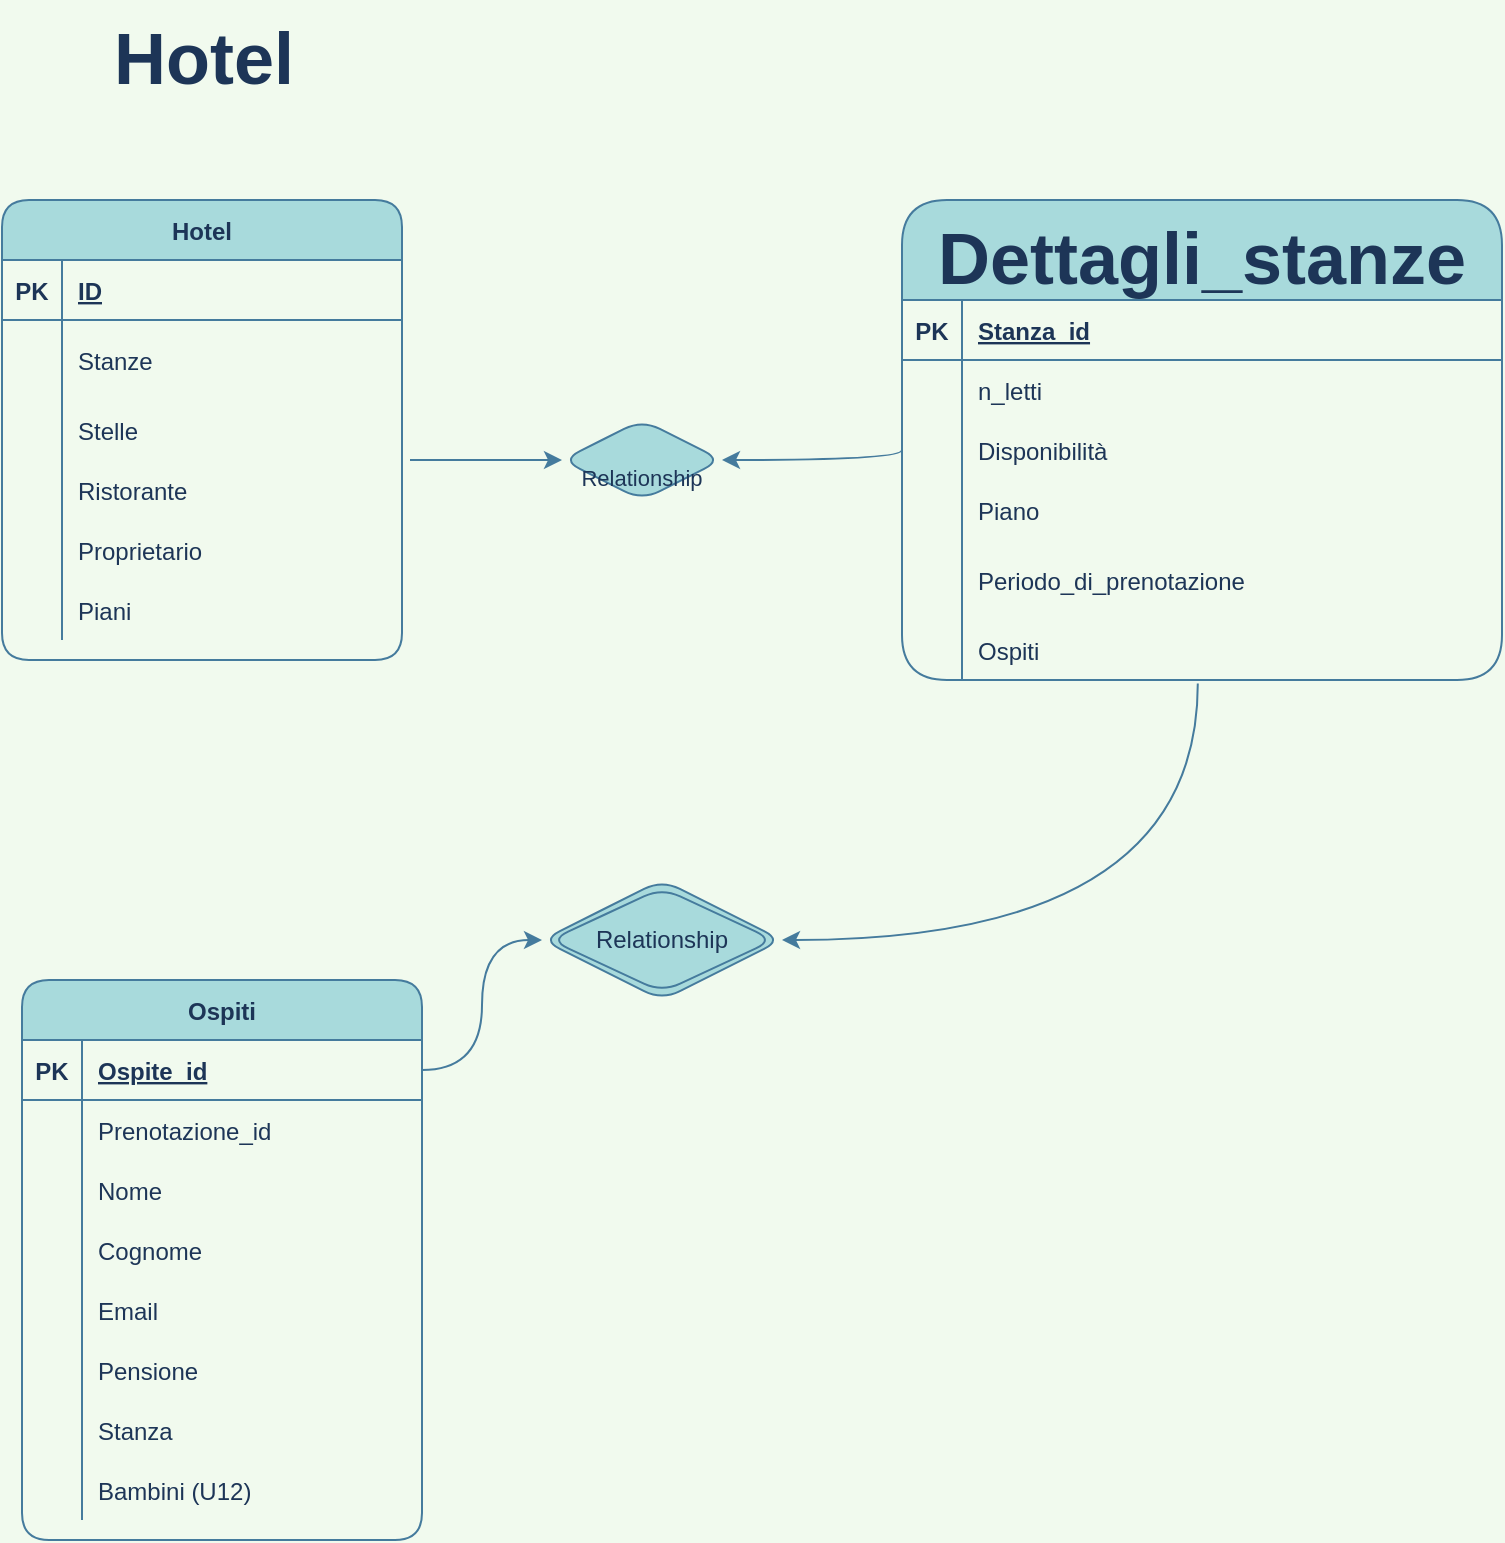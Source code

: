 <mxfile version="13.10.0" type="embed">
    <diagram id="ZpORqbe0MlzEGstH_Qh4" name="Page-1">
        <mxGraphModel dx="990" dy="575" grid="1" gridSize="10" guides="1" tooltips="1" connect="1" arrows="1" fold="1" page="1" pageScale="1" pageWidth="827" pageHeight="1169" background="#F1FAEE" math="0" shadow="0">
            <root>
                <mxCell id="0"/>
                <mxCell id="1" parent="0"/>
                <mxCell id="2" value="Hotel" style="shape=table;startSize=30;container=1;collapsible=1;childLayout=tableLayout;fixedRows=1;rowLines=0;fontStyle=1;align=center;resizeLast=1;fillColor=#A8DADC;strokeColor=#457B9D;fontColor=#1D3557;rounded=1;" parent="1" vertex="1">
                    <mxGeometry x="20" y="280" width="200" height="230" as="geometry"/>
                </mxCell>
                <mxCell id="3" value="" style="shape=partialRectangle;collapsible=0;dropTarget=0;pointerEvents=0;fillColor=none;top=0;left=0;bottom=1;right=0;points=[[0,0.5],[1,0.5]];portConstraint=eastwest;strokeColor=#457B9D;fontColor=#1D3557;rounded=1;" parent="2" vertex="1">
                    <mxGeometry y="30" width="200" height="30" as="geometry"/>
                </mxCell>
                <mxCell id="4" value="PK" style="shape=partialRectangle;connectable=0;fillColor=none;top=0;left=0;bottom=0;right=0;fontStyle=1;overflow=hidden;strokeColor=#457B9D;fontColor=#1D3557;rounded=1;" parent="3" vertex="1">
                    <mxGeometry width="30" height="30" as="geometry"/>
                </mxCell>
                <mxCell id="5" value="ID" style="shape=partialRectangle;connectable=0;fillColor=none;top=0;left=0;bottom=0;right=0;align=left;spacingLeft=6;fontStyle=5;overflow=hidden;strokeColor=#457B9D;fontColor=#1D3557;rounded=1;" parent="3" vertex="1">
                    <mxGeometry x="30" width="170" height="30" as="geometry"/>
                </mxCell>
                <mxCell id="6" value="" style="shape=partialRectangle;collapsible=0;dropTarget=0;pointerEvents=0;fillColor=none;top=0;left=0;bottom=0;right=0;points=[[0,0.5],[1,0.5]];portConstraint=eastwest;strokeColor=#457B9D;fontColor=#1D3557;rounded=1;" parent="2" vertex="1">
                    <mxGeometry y="60" width="200" height="40" as="geometry"/>
                </mxCell>
                <mxCell id="7" value="" style="shape=partialRectangle;connectable=0;fillColor=none;top=0;left=0;bottom=0;right=0;editable=1;overflow=hidden;strokeColor=#457B9D;fontColor=#1D3557;rounded=1;" parent="6" vertex="1">
                    <mxGeometry width="30" height="40" as="geometry"/>
                </mxCell>
                <mxCell id="8" value="Stanze" style="shape=partialRectangle;connectable=0;fillColor=none;top=0;left=0;bottom=0;right=0;align=left;spacingLeft=6;overflow=hidden;strokeColor=#457B9D;fontColor=#1D3557;rounded=1;" parent="6" vertex="1">
                    <mxGeometry x="30" width="170" height="40" as="geometry"/>
                </mxCell>
                <mxCell id="9" value="" style="shape=partialRectangle;collapsible=0;dropTarget=0;pointerEvents=0;fillColor=none;top=0;left=0;bottom=0;right=0;points=[[0,0.5],[1,0.5]];portConstraint=eastwest;strokeColor=#457B9D;fontColor=#1D3557;rounded=1;" parent="2" vertex="1">
                    <mxGeometry y="100" width="200" height="30" as="geometry"/>
                </mxCell>
                <mxCell id="10" value="" style="shape=partialRectangle;connectable=0;fillColor=none;top=0;left=0;bottom=0;right=0;editable=1;overflow=hidden;strokeColor=#457B9D;fontColor=#1D3557;rounded=1;" parent="9" vertex="1">
                    <mxGeometry width="30" height="30" as="geometry"/>
                </mxCell>
                <mxCell id="11" value="Stelle" style="shape=partialRectangle;connectable=0;fillColor=none;top=0;left=0;bottom=0;right=0;align=left;spacingLeft=6;overflow=hidden;strokeColor=#457B9D;fontColor=#1D3557;rounded=1;" parent="9" vertex="1">
                    <mxGeometry x="30" width="170" height="30" as="geometry"/>
                </mxCell>
                <mxCell id="12" value="" style="shape=partialRectangle;collapsible=0;dropTarget=0;pointerEvents=0;fillColor=none;top=0;left=0;bottom=0;right=0;points=[[0,0.5],[1,0.5]];portConstraint=eastwest;strokeColor=#457B9D;fontColor=#1D3557;rounded=1;" parent="2" vertex="1">
                    <mxGeometry y="130" width="200" height="30" as="geometry"/>
                </mxCell>
                <mxCell id="13" value="" style="shape=partialRectangle;connectable=0;fillColor=none;top=0;left=0;bottom=0;right=0;editable=1;overflow=hidden;strokeColor=#457B9D;fontColor=#1D3557;rounded=1;" parent="12" vertex="1">
                    <mxGeometry width="30" height="30" as="geometry"/>
                </mxCell>
                <mxCell id="14" value="Ristorante" style="shape=partialRectangle;connectable=0;fillColor=none;top=0;left=0;bottom=0;right=0;align=left;spacingLeft=6;overflow=hidden;strokeColor=#457B9D;fontColor=#1D3557;rounded=1;" parent="12" vertex="1">
                    <mxGeometry x="30" width="170" height="30" as="geometry"/>
                </mxCell>
                <mxCell id="34" value="" style="shape=partialRectangle;collapsible=0;dropTarget=0;pointerEvents=0;fillColor=none;top=0;left=0;bottom=0;right=0;points=[[0,0.5],[1,0.5]];portConstraint=eastwest;strokeColor=#457B9D;fontColor=#1D3557;rounded=1;" parent="2" vertex="1">
                    <mxGeometry y="160" width="200" height="30" as="geometry"/>
                </mxCell>
                <mxCell id="35" value="" style="shape=partialRectangle;connectable=0;fillColor=none;top=0;left=0;bottom=0;right=0;editable=1;overflow=hidden;strokeColor=#457B9D;fontColor=#1D3557;rounded=1;" parent="34" vertex="1">
                    <mxGeometry width="30" height="30" as="geometry"/>
                </mxCell>
                <mxCell id="36" value="Proprietario" style="shape=partialRectangle;connectable=0;fillColor=none;top=0;left=0;bottom=0;right=0;align=left;spacingLeft=6;overflow=hidden;strokeColor=#457B9D;fontColor=#1D3557;rounded=1;" parent="34" vertex="1">
                    <mxGeometry x="30" width="170" height="30" as="geometry"/>
                </mxCell>
                <mxCell id="38" value="" style="shape=partialRectangle;collapsible=0;dropTarget=0;pointerEvents=0;fillColor=none;top=0;left=0;bottom=0;right=0;points=[[0,0.5],[1,0.5]];portConstraint=eastwest;strokeColor=#457B9D;fontColor=#1D3557;rounded=1;" parent="2" vertex="1">
                    <mxGeometry y="190" width="200" height="30" as="geometry"/>
                </mxCell>
                <mxCell id="39" value="" style="shape=partialRectangle;connectable=0;fillColor=none;top=0;left=0;bottom=0;right=0;editable=1;overflow=hidden;strokeColor=#457B9D;fontColor=#1D3557;rounded=1;" parent="38" vertex="1">
                    <mxGeometry width="30" height="30" as="geometry"/>
                </mxCell>
                <mxCell id="40" value="Piani" style="shape=partialRectangle;connectable=0;fillColor=none;top=0;left=0;bottom=0;right=0;align=left;spacingLeft=6;overflow=hidden;strokeColor=#457B9D;fontColor=#1D3557;rounded=1;" parent="38" vertex="1">
                    <mxGeometry x="30" width="170" height="30" as="geometry"/>
                </mxCell>
                <mxCell id="37" value="Hotel" style="text;strokeColor=none;fillColor=none;spacingLeft=4;spacingRight=4;overflow=hidden;rotatable=0;points=[[0,0.5],[1,0.5]];portConstraint=eastwest;fontSize=36;fontStyle=1;align=left;fontColor=#1D3557;rounded=1;" parent="1" vertex="1">
                    <mxGeometry x="70" y="180" width="220" height="60" as="geometry"/>
                </mxCell>
                <mxCell id="48" value="Dettagli_stanze" style="shape=table;startSize=50;container=1;collapsible=1;childLayout=tableLayout;fixedRows=1;rowLines=0;fontStyle=1;align=center;resizeLast=1;fontSize=36;fillColor=#A8DADC;strokeColor=#457B9D;fontColor=#1D3557;rounded=1;" parent="1" vertex="1">
                    <mxGeometry x="470" y="280" width="300" height="240" as="geometry"/>
                </mxCell>
                <mxCell id="70" value="" style="shape=partialRectangle;collapsible=0;dropTarget=0;pointerEvents=0;fillColor=none;top=0;left=0;bottom=1;right=0;points=[[0,0.5],[1,0.5]];portConstraint=eastwest;strokeColor=#457B9D;fontColor=#1D3557;rounded=1;" parent="48" vertex="1">
                    <mxGeometry y="50" width="300" height="30" as="geometry"/>
                </mxCell>
                <mxCell id="71" value="PK" style="shape=partialRectangle;connectable=0;fillColor=none;top=0;left=0;bottom=0;right=0;fontStyle=1;overflow=hidden;strokeColor=#457B9D;fontColor=#1D3557;rounded=1;" parent="70" vertex="1">
                    <mxGeometry width="30" height="30" as="geometry"/>
                </mxCell>
                <mxCell id="72" value="Stanza_id" style="shape=partialRectangle;connectable=0;fillColor=none;top=0;left=0;bottom=0;right=0;align=left;spacingLeft=6;fontStyle=5;overflow=hidden;strokeColor=#457B9D;fontColor=#1D3557;rounded=1;" parent="70" vertex="1">
                    <mxGeometry x="30" width="270" height="30" as="geometry"/>
                </mxCell>
                <mxCell id="52" value="" style="shape=partialRectangle;collapsible=0;dropTarget=0;pointerEvents=0;fillColor=none;top=0;left=0;bottom=0;right=0;points=[[0,0.5],[1,0.5]];portConstraint=eastwest;strokeColor=#457B9D;fontColor=#1D3557;rounded=1;" parent="48" vertex="1">
                    <mxGeometry y="80" width="300" height="30" as="geometry"/>
                </mxCell>
                <mxCell id="53" value="" style="shape=partialRectangle;connectable=0;fillColor=none;top=0;left=0;bottom=0;right=0;editable=1;overflow=hidden;strokeColor=#457B9D;fontColor=#1D3557;rounded=1;" parent="52" vertex="1">
                    <mxGeometry width="30" height="30" as="geometry"/>
                </mxCell>
                <mxCell id="54" value="n_letti" style="shape=partialRectangle;connectable=0;fillColor=none;top=0;left=0;bottom=0;right=0;align=left;spacingLeft=6;overflow=hidden;strokeColor=#457B9D;fontColor=#1D3557;rounded=1;" parent="52" vertex="1">
                    <mxGeometry x="30" width="270" height="30" as="geometry"/>
                </mxCell>
                <mxCell id="55" value="" style="shape=partialRectangle;collapsible=0;dropTarget=0;pointerEvents=0;fillColor=none;top=0;left=0;bottom=0;right=0;points=[[0,0.5],[1,0.5]];portConstraint=eastwest;strokeColor=#457B9D;fontColor=#1D3557;rounded=1;" parent="48" vertex="1">
                    <mxGeometry y="110" width="300" height="30" as="geometry"/>
                </mxCell>
                <mxCell id="56" value="" style="shape=partialRectangle;connectable=0;fillColor=none;top=0;left=0;bottom=0;right=0;editable=1;overflow=hidden;strokeColor=#457B9D;fontColor=#1D3557;rounded=1;" parent="55" vertex="1">
                    <mxGeometry width="30" height="30" as="geometry"/>
                </mxCell>
                <mxCell id="57" value="Disponibilità" style="shape=partialRectangle;connectable=0;fillColor=none;top=0;left=0;bottom=0;right=0;align=left;spacingLeft=6;overflow=hidden;strokeColor=#457B9D;fontColor=#1D3557;rounded=1;" parent="55" vertex="1">
                    <mxGeometry x="30" width="270" height="30" as="geometry"/>
                </mxCell>
                <mxCell id="82" value="" style="shape=partialRectangle;collapsible=0;dropTarget=0;pointerEvents=0;fillColor=none;top=0;left=0;bottom=0;right=0;points=[[0,0.5],[1,0.5]];portConstraint=eastwest;strokeColor=#457B9D;fontColor=#1D3557;rounded=1;" vertex="1" parent="48">
                    <mxGeometry y="140" width="300" height="30" as="geometry"/>
                </mxCell>
                <mxCell id="83" value="" style="shape=partialRectangle;connectable=0;fillColor=none;top=0;left=0;bottom=0;right=0;editable=1;overflow=hidden;strokeColor=#457B9D;fontColor=#1D3557;rounded=1;" vertex="1" parent="82">
                    <mxGeometry width="30" height="30" as="geometry"/>
                </mxCell>
                <mxCell id="84" value="Piano" style="shape=partialRectangle;connectable=0;fillColor=none;top=0;left=0;bottom=0;right=0;align=left;spacingLeft=6;overflow=hidden;strokeColor=#457B9D;fontColor=#1D3557;rounded=1;" vertex="1" parent="82">
                    <mxGeometry x="30" width="270" height="30" as="geometry"/>
                </mxCell>
                <mxCell id="58" value="" style="shape=partialRectangle;collapsible=0;dropTarget=0;pointerEvents=0;fillColor=none;top=0;left=0;bottom=0;right=0;points=[[0,0.5],[1,0.5]];portConstraint=eastwest;strokeColor=#457B9D;fontColor=#1D3557;rounded=1;" parent="48" vertex="1">
                    <mxGeometry y="170" width="300" height="40" as="geometry"/>
                </mxCell>
                <mxCell id="59" value="" style="shape=partialRectangle;connectable=0;fillColor=none;top=0;left=0;bottom=0;right=0;editable=1;overflow=hidden;strokeColor=#457B9D;fontColor=#1D3557;rounded=1;" parent="58" vertex="1">
                    <mxGeometry width="30" height="40" as="geometry"/>
                </mxCell>
                <mxCell id="60" value="Periodo_di_prenotazione" style="shape=partialRectangle;connectable=0;fillColor=none;top=0;left=0;bottom=0;right=0;align=left;spacingLeft=6;overflow=hidden;strokeColor=#457B9D;fontColor=#1D3557;rounded=1;" parent="58" vertex="1">
                    <mxGeometry x="30" width="270" height="40" as="geometry"/>
                </mxCell>
                <mxCell id="61" value="" style="shape=partialRectangle;collapsible=0;dropTarget=0;pointerEvents=0;fillColor=none;top=0;left=0;bottom=0;right=0;points=[[0,0.5],[1,0.5]];portConstraint=eastwest;strokeColor=#457B9D;fontColor=#1D3557;rounded=1;" parent="48" vertex="1">
                    <mxGeometry y="210" width="300" height="30" as="geometry"/>
                </mxCell>
                <mxCell id="62" value="" style="shape=partialRectangle;connectable=0;fillColor=none;top=0;left=0;bottom=0;right=0;editable=1;overflow=hidden;strokeColor=#457B9D;fontColor=#1D3557;rounded=1;" parent="61" vertex="1">
                    <mxGeometry width="30" height="30" as="geometry"/>
                </mxCell>
                <mxCell id="63" value="Ospiti" style="shape=partialRectangle;connectable=0;fillColor=none;top=0;left=0;bottom=0;right=0;align=left;spacingLeft=6;overflow=hidden;strokeColor=#457B9D;fontColor=#1D3557;rounded=1;" parent="61" vertex="1">
                    <mxGeometry x="30" width="270" height="30" as="geometry"/>
                </mxCell>
                <mxCell id="64" style="edgeStyle=orthogonalEdgeStyle;orthogonalLoop=1;jettySize=auto;html=1;fontSize=36;entryX=0;entryY=0.5;entryDx=0;entryDy=0;labelBackgroundColor=#F1FAEE;strokeColor=#457B9D;fontColor=#1D3557;curved=1;" parent="1" edge="1" target="69">
                    <mxGeometry relative="1" as="geometry">
                        <mxPoint x="270" y="415" as="targetPoint"/>
                        <mxPoint x="224" y="410" as="sourcePoint"/>
                        <Array as="points">
                            <mxPoint x="224" y="410"/>
                        </Array>
                    </mxGeometry>
                </mxCell>
                <mxCell id="68" style="edgeStyle=orthogonalEdgeStyle;orthogonalLoop=1;jettySize=auto;html=1;exitX=0;exitY=0.5;exitDx=0;exitDy=0;fontSize=36;entryX=1;entryY=0.5;entryDx=0;entryDy=0;labelBackgroundColor=#F1FAEE;strokeColor=#457B9D;fontColor=#1D3557;curved=1;" parent="1" source="55" edge="1" target="69">
                    <mxGeometry relative="1" as="geometry">
                        <mxPoint x="420" y="415" as="targetPoint"/>
                        <Array as="points">
                            <mxPoint x="470" y="410"/>
                        </Array>
                    </mxGeometry>
                </mxCell>
                <mxCell id="69" value="&lt;div style=&quot;text-align: justify&quot;&gt;&lt;span style=&quot;font-size: 11px ; line-height: 90%&quot;&gt;Relationship&lt;/span&gt;&lt;/div&gt;" style="shape=rhombus;perimeter=rhombusPerimeter;whiteSpace=wrap;html=1;align=center;fontSize=36;fillColor=#A8DADC;strokeColor=#457B9D;fontColor=#1D3557;rounded=1;" parent="1" vertex="1">
                    <mxGeometry x="300" y="390" width="80" height="40" as="geometry"/>
                </mxCell>
                <mxCell id="85" value="Relationship" style="shape=rhombus;double=1;perimeter=rhombusPerimeter;whiteSpace=wrap;html=1;align=center;fillColor=#A8DADC;strokeColor=#457B9D;fontColor=#1D3557;rounded=1;" vertex="1" parent="1">
                    <mxGeometry x="290" y="620" width="120" height="60" as="geometry"/>
                </mxCell>
                <mxCell id="88" style="edgeStyle=orthogonalEdgeStyle;orthogonalLoop=1;jettySize=auto;html=1;exitX=0.493;exitY=1.06;exitDx=0;exitDy=0;exitPerimeter=0;entryX=1;entryY=0.5;entryDx=0;entryDy=0;labelBackgroundColor=#F1FAEE;strokeColor=#457B9D;fontColor=#1D3557;curved=1;" edge="1" parent="1" source="61" target="85">
                    <mxGeometry relative="1" as="geometry">
                        <mxPoint x="420" y="650" as="targetPoint"/>
                        <Array as="points">
                            <mxPoint x="618" y="650"/>
                        </Array>
                    </mxGeometry>
                </mxCell>
                <mxCell id="89" value="Ospiti" style="shape=table;startSize=30;container=1;collapsible=1;childLayout=tableLayout;fixedRows=1;rowLines=0;fontStyle=1;align=center;resizeLast=1;fillColor=#A8DADC;strokeColor=#457B9D;fontColor=#1D3557;rounded=1;" vertex="1" parent="1">
                    <mxGeometry x="30" y="670" width="200" height="280" as="geometry"/>
                </mxCell>
                <mxCell id="90" value="" style="shape=partialRectangle;collapsible=0;dropTarget=0;pointerEvents=0;fillColor=none;top=0;left=0;bottom=1;right=0;points=[[0,0.5],[1,0.5]];portConstraint=eastwest;strokeColor=#457B9D;fontColor=#1D3557;rounded=1;" vertex="1" parent="89">
                    <mxGeometry y="30" width="200" height="30" as="geometry"/>
                </mxCell>
                <mxCell id="91" value="PK" style="shape=partialRectangle;connectable=0;fillColor=none;top=0;left=0;bottom=0;right=0;fontStyle=1;overflow=hidden;strokeColor=#457B9D;fontColor=#1D3557;rounded=1;" vertex="1" parent="90">
                    <mxGeometry width="30" height="30" as="geometry"/>
                </mxCell>
                <mxCell id="92" value="Ospite_id" style="shape=partialRectangle;connectable=0;fillColor=none;top=0;left=0;bottom=0;right=0;align=left;spacingLeft=6;fontStyle=5;overflow=hidden;strokeColor=#457B9D;fontColor=#1D3557;rounded=1;" vertex="1" parent="90">
                    <mxGeometry x="30" width="170" height="30" as="geometry"/>
                </mxCell>
                <mxCell id="93" value="" style="shape=partialRectangle;collapsible=0;dropTarget=0;pointerEvents=0;fillColor=none;top=0;left=0;bottom=0;right=0;points=[[0,0.5],[1,0.5]];portConstraint=eastwest;strokeColor=#457B9D;fontColor=#1D3557;rounded=1;" vertex="1" parent="89">
                    <mxGeometry y="60" width="200" height="30" as="geometry"/>
                </mxCell>
                <mxCell id="94" value="" style="shape=partialRectangle;connectable=0;fillColor=none;top=0;left=0;bottom=0;right=0;editable=1;overflow=hidden;strokeColor=#457B9D;fontColor=#1D3557;rounded=1;" vertex="1" parent="93">
                    <mxGeometry width="30" height="30" as="geometry"/>
                </mxCell>
                <mxCell id="95" value="Prenotazione_id" style="shape=partialRectangle;connectable=0;fillColor=none;top=0;left=0;bottom=0;right=0;align=left;spacingLeft=6;overflow=hidden;strokeColor=#457B9D;fontColor=#1D3557;rounded=1;" vertex="1" parent="93">
                    <mxGeometry x="30" width="170" height="30" as="geometry"/>
                </mxCell>
                <mxCell id="115" value="" style="shape=partialRectangle;collapsible=0;dropTarget=0;pointerEvents=0;fillColor=none;top=0;left=0;bottom=0;right=0;points=[[0,0.5],[1,0.5]];portConstraint=eastwest;strokeColor=#457B9D;fontColor=#1D3557;rounded=1;" vertex="1" parent="89">
                    <mxGeometry y="90" width="200" height="30" as="geometry"/>
                </mxCell>
                <mxCell id="116" value="" style="shape=partialRectangle;connectable=0;fillColor=none;top=0;left=0;bottom=0;right=0;editable=1;overflow=hidden;strokeColor=#457B9D;fontColor=#1D3557;rounded=1;" vertex="1" parent="115">
                    <mxGeometry width="30" height="30" as="geometry"/>
                </mxCell>
                <mxCell id="117" value="Nome" style="shape=partialRectangle;connectable=0;fillColor=none;top=0;left=0;bottom=0;right=0;align=left;spacingLeft=6;overflow=hidden;strokeColor=#457B9D;fontColor=#1D3557;rounded=1;" vertex="1" parent="115">
                    <mxGeometry x="30" width="170" height="30" as="geometry"/>
                </mxCell>
                <mxCell id="96" value="" style="shape=partialRectangle;collapsible=0;dropTarget=0;pointerEvents=0;fillColor=none;top=0;left=0;bottom=0;right=0;points=[[0,0.5],[1,0.5]];portConstraint=eastwest;strokeColor=#457B9D;fontColor=#1D3557;rounded=1;" vertex="1" parent="89">
                    <mxGeometry y="120" width="200" height="30" as="geometry"/>
                </mxCell>
                <mxCell id="97" value="" style="shape=partialRectangle;connectable=0;fillColor=none;top=0;left=0;bottom=0;right=0;editable=1;overflow=hidden;strokeColor=#457B9D;fontColor=#1D3557;rounded=1;" vertex="1" parent="96">
                    <mxGeometry width="30" height="30" as="geometry"/>
                </mxCell>
                <mxCell id="98" value="Cognome" style="shape=partialRectangle;connectable=0;fillColor=none;top=0;left=0;bottom=0;right=0;align=left;spacingLeft=6;overflow=hidden;strokeColor=#457B9D;fontColor=#1D3557;rounded=1;" vertex="1" parent="96">
                    <mxGeometry x="30" width="170" height="30" as="geometry"/>
                </mxCell>
                <mxCell id="99" value="" style="shape=partialRectangle;collapsible=0;dropTarget=0;pointerEvents=0;fillColor=none;top=0;left=0;bottom=0;right=0;points=[[0,0.5],[1,0.5]];portConstraint=eastwest;strokeColor=#457B9D;fontColor=#1D3557;rounded=1;" vertex="1" parent="89">
                    <mxGeometry y="150" width="200" height="30" as="geometry"/>
                </mxCell>
                <mxCell id="100" value="" style="shape=partialRectangle;connectable=0;fillColor=none;top=0;left=0;bottom=0;right=0;editable=1;overflow=hidden;strokeColor=#457B9D;fontColor=#1D3557;rounded=1;" vertex="1" parent="99">
                    <mxGeometry width="30" height="30" as="geometry"/>
                </mxCell>
                <mxCell id="101" value="Email" style="shape=partialRectangle;connectable=0;fillColor=none;top=0;left=0;bottom=0;right=0;align=left;spacingLeft=6;overflow=hidden;strokeColor=#457B9D;fontColor=#1D3557;rounded=1;" vertex="1" parent="99">
                    <mxGeometry x="30" width="170" height="30" as="geometry"/>
                </mxCell>
                <mxCell id="102" value="" style="shape=partialRectangle;collapsible=0;dropTarget=0;pointerEvents=0;fillColor=none;top=0;left=0;bottom=0;right=0;points=[[0,0.5],[1,0.5]];portConstraint=eastwest;strokeColor=#457B9D;fontColor=#1D3557;rounded=1;" vertex="1" parent="89">
                    <mxGeometry y="180" width="200" height="30" as="geometry"/>
                </mxCell>
                <mxCell id="103" value="" style="shape=partialRectangle;connectable=0;fillColor=none;top=0;left=0;bottom=0;right=0;editable=1;overflow=hidden;strokeColor=#457B9D;fontColor=#1D3557;rounded=1;" vertex="1" parent="102">
                    <mxGeometry width="30" height="30" as="geometry"/>
                </mxCell>
                <mxCell id="104" value="Pensione" style="shape=partialRectangle;connectable=0;fillColor=none;top=0;left=0;bottom=0;right=0;align=left;spacingLeft=6;overflow=hidden;strokeColor=#457B9D;fontColor=#1D3557;rounded=1;" vertex="1" parent="102">
                    <mxGeometry x="30" width="170" height="30" as="geometry"/>
                </mxCell>
                <mxCell id="108" value="" style="shape=partialRectangle;collapsible=0;dropTarget=0;pointerEvents=0;fillColor=none;top=0;left=0;bottom=0;right=0;points=[[0,0.5],[1,0.5]];portConstraint=eastwest;strokeColor=#457B9D;fontColor=#1D3557;rounded=1;" vertex="1" parent="89">
                    <mxGeometry y="210" width="200" height="30" as="geometry"/>
                </mxCell>
                <mxCell id="109" value="" style="shape=partialRectangle;connectable=0;fillColor=none;top=0;left=0;bottom=0;right=0;editable=1;overflow=hidden;strokeColor=#457B9D;fontColor=#1D3557;rounded=1;" vertex="1" parent="108">
                    <mxGeometry width="30" height="30" as="geometry"/>
                </mxCell>
                <mxCell id="110" value="Stanza" style="shape=partialRectangle;connectable=0;fillColor=none;top=0;left=0;bottom=0;right=0;align=left;spacingLeft=6;overflow=hidden;strokeColor=#457B9D;fontColor=#1D3557;rounded=1;" vertex="1" parent="108">
                    <mxGeometry x="30" width="170" height="30" as="geometry"/>
                </mxCell>
                <mxCell id="111" value="" style="shape=partialRectangle;collapsible=0;dropTarget=0;pointerEvents=0;fillColor=none;top=0;left=0;bottom=0;right=0;points=[[0,0.5],[1,0.5]];portConstraint=eastwest;strokeColor=#457B9D;fontColor=#1D3557;rounded=1;" vertex="1" parent="89">
                    <mxGeometry y="240" width="200" height="30" as="geometry"/>
                </mxCell>
                <mxCell id="112" value="" style="shape=partialRectangle;connectable=0;fillColor=none;top=0;left=0;bottom=0;right=0;editable=1;overflow=hidden;strokeColor=#457B9D;fontColor=#1D3557;rounded=1;" vertex="1" parent="111">
                    <mxGeometry width="30" height="30" as="geometry"/>
                </mxCell>
                <mxCell id="113" value="Bambini (U12)" style="shape=partialRectangle;connectable=0;fillColor=none;top=0;left=0;bottom=0;right=0;align=left;spacingLeft=6;overflow=hidden;strokeColor=#457B9D;fontColor=#1D3557;rounded=1;" vertex="1" parent="111">
                    <mxGeometry x="30" width="170" height="30" as="geometry"/>
                </mxCell>
                <mxCell id="114" style="edgeStyle=orthogonalEdgeStyle;orthogonalLoop=1;jettySize=auto;html=1;exitX=1;exitY=0.5;exitDx=0;exitDy=0;entryX=0;entryY=0.5;entryDx=0;entryDy=0;labelBackgroundColor=#F1FAEE;strokeColor=#457B9D;fontColor=#1D3557;curved=1;" edge="1" parent="1" source="90" target="85">
                    <mxGeometry relative="1" as="geometry"/>
                </mxCell>
            </root>
        </mxGraphModel>
    </diagram>
</mxfile>